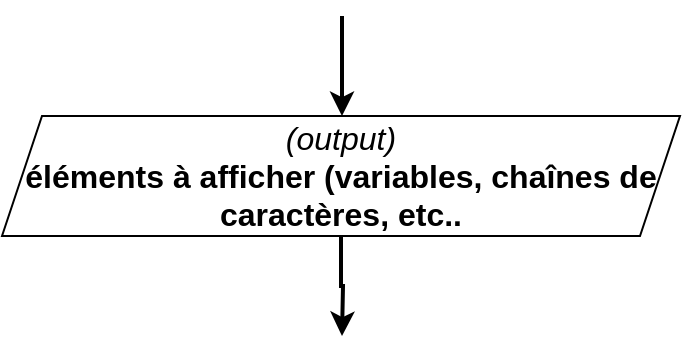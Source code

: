 <mxfile version="20.3.0" type="device"><diagram id="eAHbbK1fSvFQ5bmi6SUP" name="Page-1"><mxGraphModel dx="1102" dy="685" grid="1" gridSize="10" guides="1" tooltips="1" connect="1" arrows="1" fold="1" page="1" pageScale="1" pageWidth="827" pageHeight="1169" math="0" shadow="0"><root><mxCell id="0"/><mxCell id="1" parent="0"/><mxCell id="UNk1bZ94OJY2OHdq_0lx-1" value="" style="endArrow=classic;html=1;rounded=0;entryX=0.5;entryY=0;entryDx=0;entryDy=0;strokeWidth=2;" edge="1" parent="1"><mxGeometry width="50" height="50" relative="1" as="geometry"><mxPoint x="414" y="50" as="sourcePoint"/><mxPoint x="414" y="100" as="targetPoint"/></mxGeometry></mxCell><mxCell id="UNk1bZ94OJY2OHdq_0lx-2" style="edgeStyle=orthogonalEdgeStyle;rounded=0;orthogonalLoop=1;jettySize=auto;html=1;exitX=0.5;exitY=1;exitDx=0;exitDy=0;fontSize=16;strokeWidth=2;" edge="1" parent="1" source="UNk1bZ94OJY2OHdq_0lx-3"><mxGeometry relative="1" as="geometry"><mxPoint x="414" y="210" as="targetPoint"/></mxGeometry></mxCell><mxCell id="UNk1bZ94OJY2OHdq_0lx-3" value="&lt;font style=&quot;font-size: 16px;&quot;&gt;&lt;i&gt;(output)&lt;/i&gt;&lt;br&gt;&lt;b&gt;éléments à afficher (variables, chaînes de caractères, etc..&lt;/b&gt;&lt;br&gt;&lt;/font&gt;" style="shape=parallelogram;perimeter=parallelogramPerimeter;whiteSpace=wrap;html=1;fixedSize=1;" vertex="1" parent="1"><mxGeometry x="244" y="100" width="339" height="60" as="geometry"/></mxCell></root></mxGraphModel></diagram></mxfile>